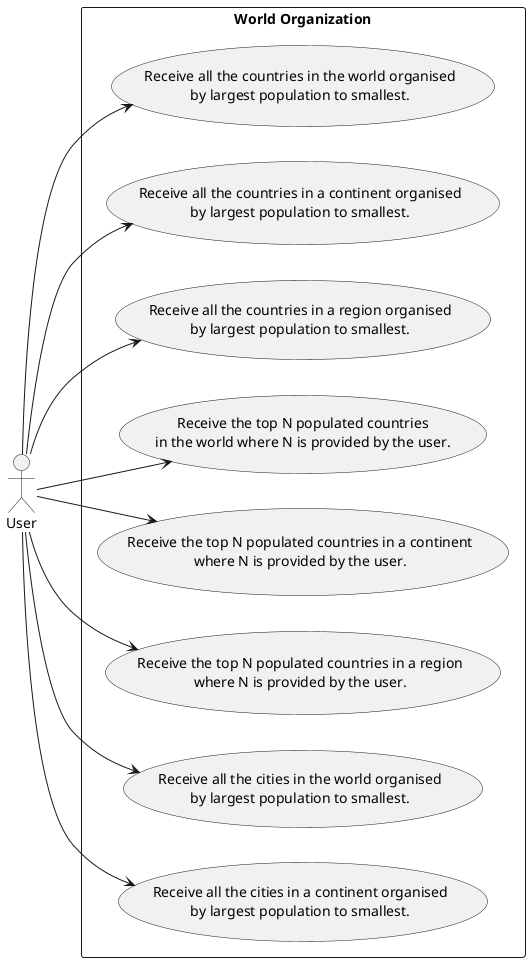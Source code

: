 @startuml

left to right direction
actor User as "User"



rectangle "World Organization" {
    usecase UC4 as "Receive all the countries in the world organised
                        by largest population to smallest."
    usecase UC5 as "Receive all the countries in a continent organised
                        by largest population to smallest."
    usecase UC6 as "Receive all the countries in a region organised
                        by largest population to smallest."
    usecase UC7 as "Receive the top N populated countries
                        in the world where N is provided by the user."
    usecase UC8 as "Receive the top N populated countries in a continent
                                where N is provided by the user."
    usecase UC9 as "Receive the top N populated countries in a region
                                where N is provided by the user."
    usecase UC10 as "Receive all the cities in the world organised
                                  by largest population to smallest."
    usecase UC11 as "Receive all the cities in a continent organised
                                by largest population to smallest."


    User --> UC4
    User --> UC5
    User --> UC6
    User --> UC7
    User --> UC8
    User --> UC9
    User --> UC10
    User --> UC11
}

@endum